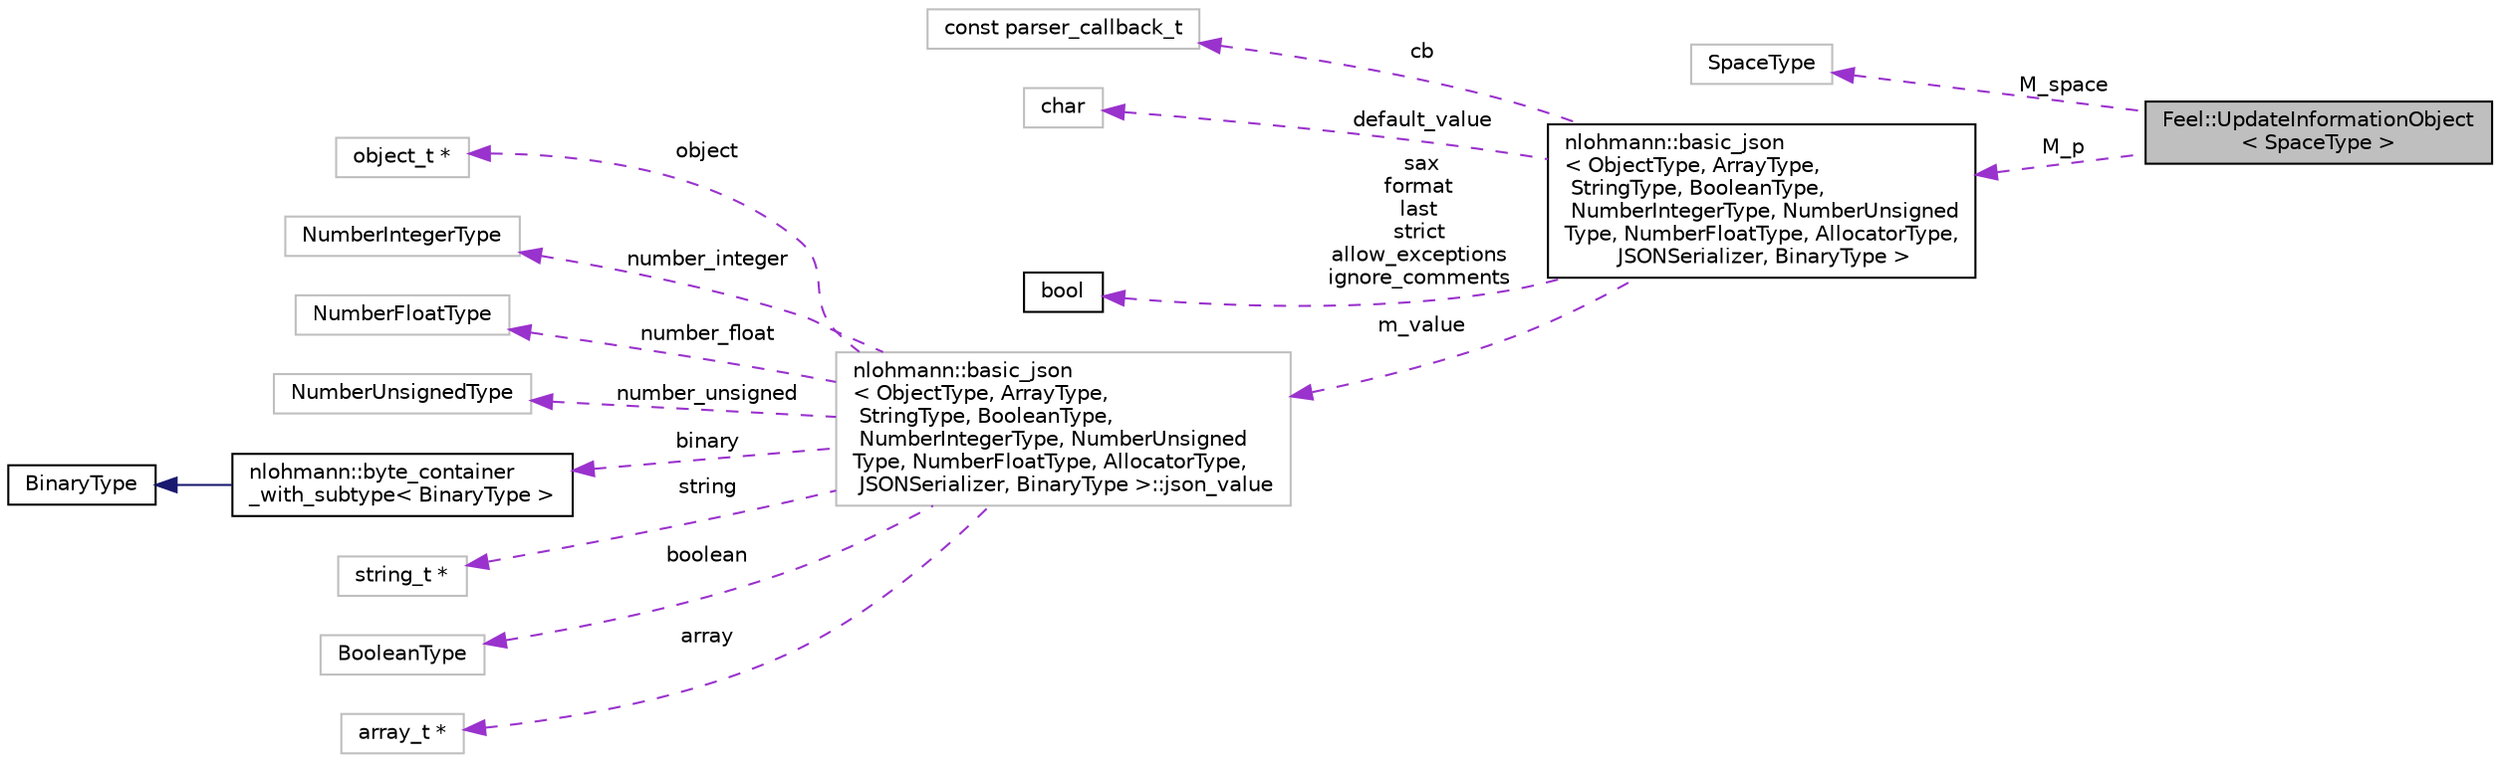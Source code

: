 digraph "Feel::UpdateInformationObject&lt; SpaceType &gt;"
{
 // LATEX_PDF_SIZE
  edge [fontname="Helvetica",fontsize="10",labelfontname="Helvetica",labelfontsize="10"];
  node [fontname="Helvetica",fontsize="10",shape=record];
  rankdir="LR";
  Node1 [label="Feel::UpdateInformationObject\l\< SpaceType \>",height=0.2,width=0.4,color="black", fillcolor="grey75", style="filled", fontcolor="black",tooltip=" "];
  Node2 -> Node1 [dir="back",color="darkorchid3",fontsize="10",style="dashed",label=" M_space" ,fontname="Helvetica"];
  Node2 [label="SpaceType",height=0.2,width=0.4,color="grey75", fillcolor="white", style="filled",tooltip=" "];
  Node3 -> Node1 [dir="back",color="darkorchid3",fontsize="10",style="dashed",label=" M_p" ,fontname="Helvetica"];
  Node3 [label="nlohmann::basic_json\l\< ObjectType, ArrayType,\l StringType, BooleanType,\l NumberIntegerType, NumberUnsigned\lType, NumberFloatType, AllocatorType,\l JSONSerializer, BinaryType \>",height=0.2,width=0.4,color="black", fillcolor="white", style="filled",URL="$classnlohmann_1_1basic__json.html",tooltip="a class to store JSON values"];
  Node4 -> Node3 [dir="back",color="darkorchid3",fontsize="10",style="dashed",label=" cb" ,fontname="Helvetica"];
  Node4 [label="const parser_callback_t",height=0.2,width=0.4,color="grey75", fillcolor="white", style="filled",tooltip=" "];
  Node5 -> Node3 [dir="back",color="darkorchid3",fontsize="10",style="dashed",label=" default_value" ,fontname="Helvetica"];
  Node5 [label="char",height=0.2,width=0.4,color="grey75", fillcolor="white", style="filled",tooltip=" "];
  Node6 -> Node3 [dir="back",color="darkorchid3",fontsize="10",style="dashed",label=" sax\nformat\nlast\nstrict\nallow_exceptions\nignore_comments" ,fontname="Helvetica"];
  Node6 [label="bool",height=0.2,width=0.4,color="black", fillcolor="white", style="filled",URL="$classbool.html",tooltip=" "];
  Node7 -> Node3 [dir="back",color="darkorchid3",fontsize="10",style="dashed",label=" m_value" ,fontname="Helvetica"];
  Node7 [label="nlohmann::basic_json\l\< ObjectType, ArrayType,\l StringType, BooleanType,\l NumberIntegerType, NumberUnsigned\lType, NumberFloatType, AllocatorType,\l JSONSerializer, BinaryType \>::json_value",height=0.2,width=0.4,color="grey75", fillcolor="white", style="filled",tooltip="a JSON value"];
  Node8 -> Node7 [dir="back",color="darkorchid3",fontsize="10",style="dashed",label=" object" ,fontname="Helvetica"];
  Node8 [label="object_t *",height=0.2,width=0.4,color="grey75", fillcolor="white", style="filled",tooltip=" "];
  Node9 -> Node7 [dir="back",color="darkorchid3",fontsize="10",style="dashed",label=" number_integer" ,fontname="Helvetica"];
  Node9 [label="NumberIntegerType",height=0.2,width=0.4,color="grey75", fillcolor="white", style="filled",tooltip=" "];
  Node10 -> Node7 [dir="back",color="darkorchid3",fontsize="10",style="dashed",label=" number_float" ,fontname="Helvetica"];
  Node10 [label="NumberFloatType",height=0.2,width=0.4,color="grey75", fillcolor="white", style="filled",tooltip=" "];
  Node11 -> Node7 [dir="back",color="darkorchid3",fontsize="10",style="dashed",label=" number_unsigned" ,fontname="Helvetica"];
  Node11 [label="NumberUnsignedType",height=0.2,width=0.4,color="grey75", fillcolor="white", style="filled",tooltip=" "];
  Node12 -> Node7 [dir="back",color="darkorchid3",fontsize="10",style="dashed",label=" binary" ,fontname="Helvetica"];
  Node12 [label="nlohmann::byte_container\l_with_subtype\< BinaryType \>",height=0.2,width=0.4,color="black", fillcolor="white", style="filled",URL="$classnlohmann_1_1byte__container__with__subtype.html",tooltip="an internal type for a backed binary type"];
  Node13 -> Node12 [dir="back",color="midnightblue",fontsize="10",style="solid",fontname="Helvetica"];
  Node13 [label="BinaryType",height=0.2,width=0.4,color="black", fillcolor="white", style="filled",URL="$classBinaryType.html",tooltip=" "];
  Node14 -> Node7 [dir="back",color="darkorchid3",fontsize="10",style="dashed",label=" string" ,fontname="Helvetica"];
  Node14 [label="string_t *",height=0.2,width=0.4,color="grey75", fillcolor="white", style="filled",tooltip=" "];
  Node15 -> Node7 [dir="back",color="darkorchid3",fontsize="10",style="dashed",label=" boolean" ,fontname="Helvetica"];
  Node15 [label="BooleanType",height=0.2,width=0.4,color="grey75", fillcolor="white", style="filled",tooltip=" "];
  Node16 -> Node7 [dir="back",color="darkorchid3",fontsize="10",style="dashed",label=" array" ,fontname="Helvetica"];
  Node16 [label="array_t *",height=0.2,width=0.4,color="grey75", fillcolor="white", style="filled",tooltip=" "];
}

